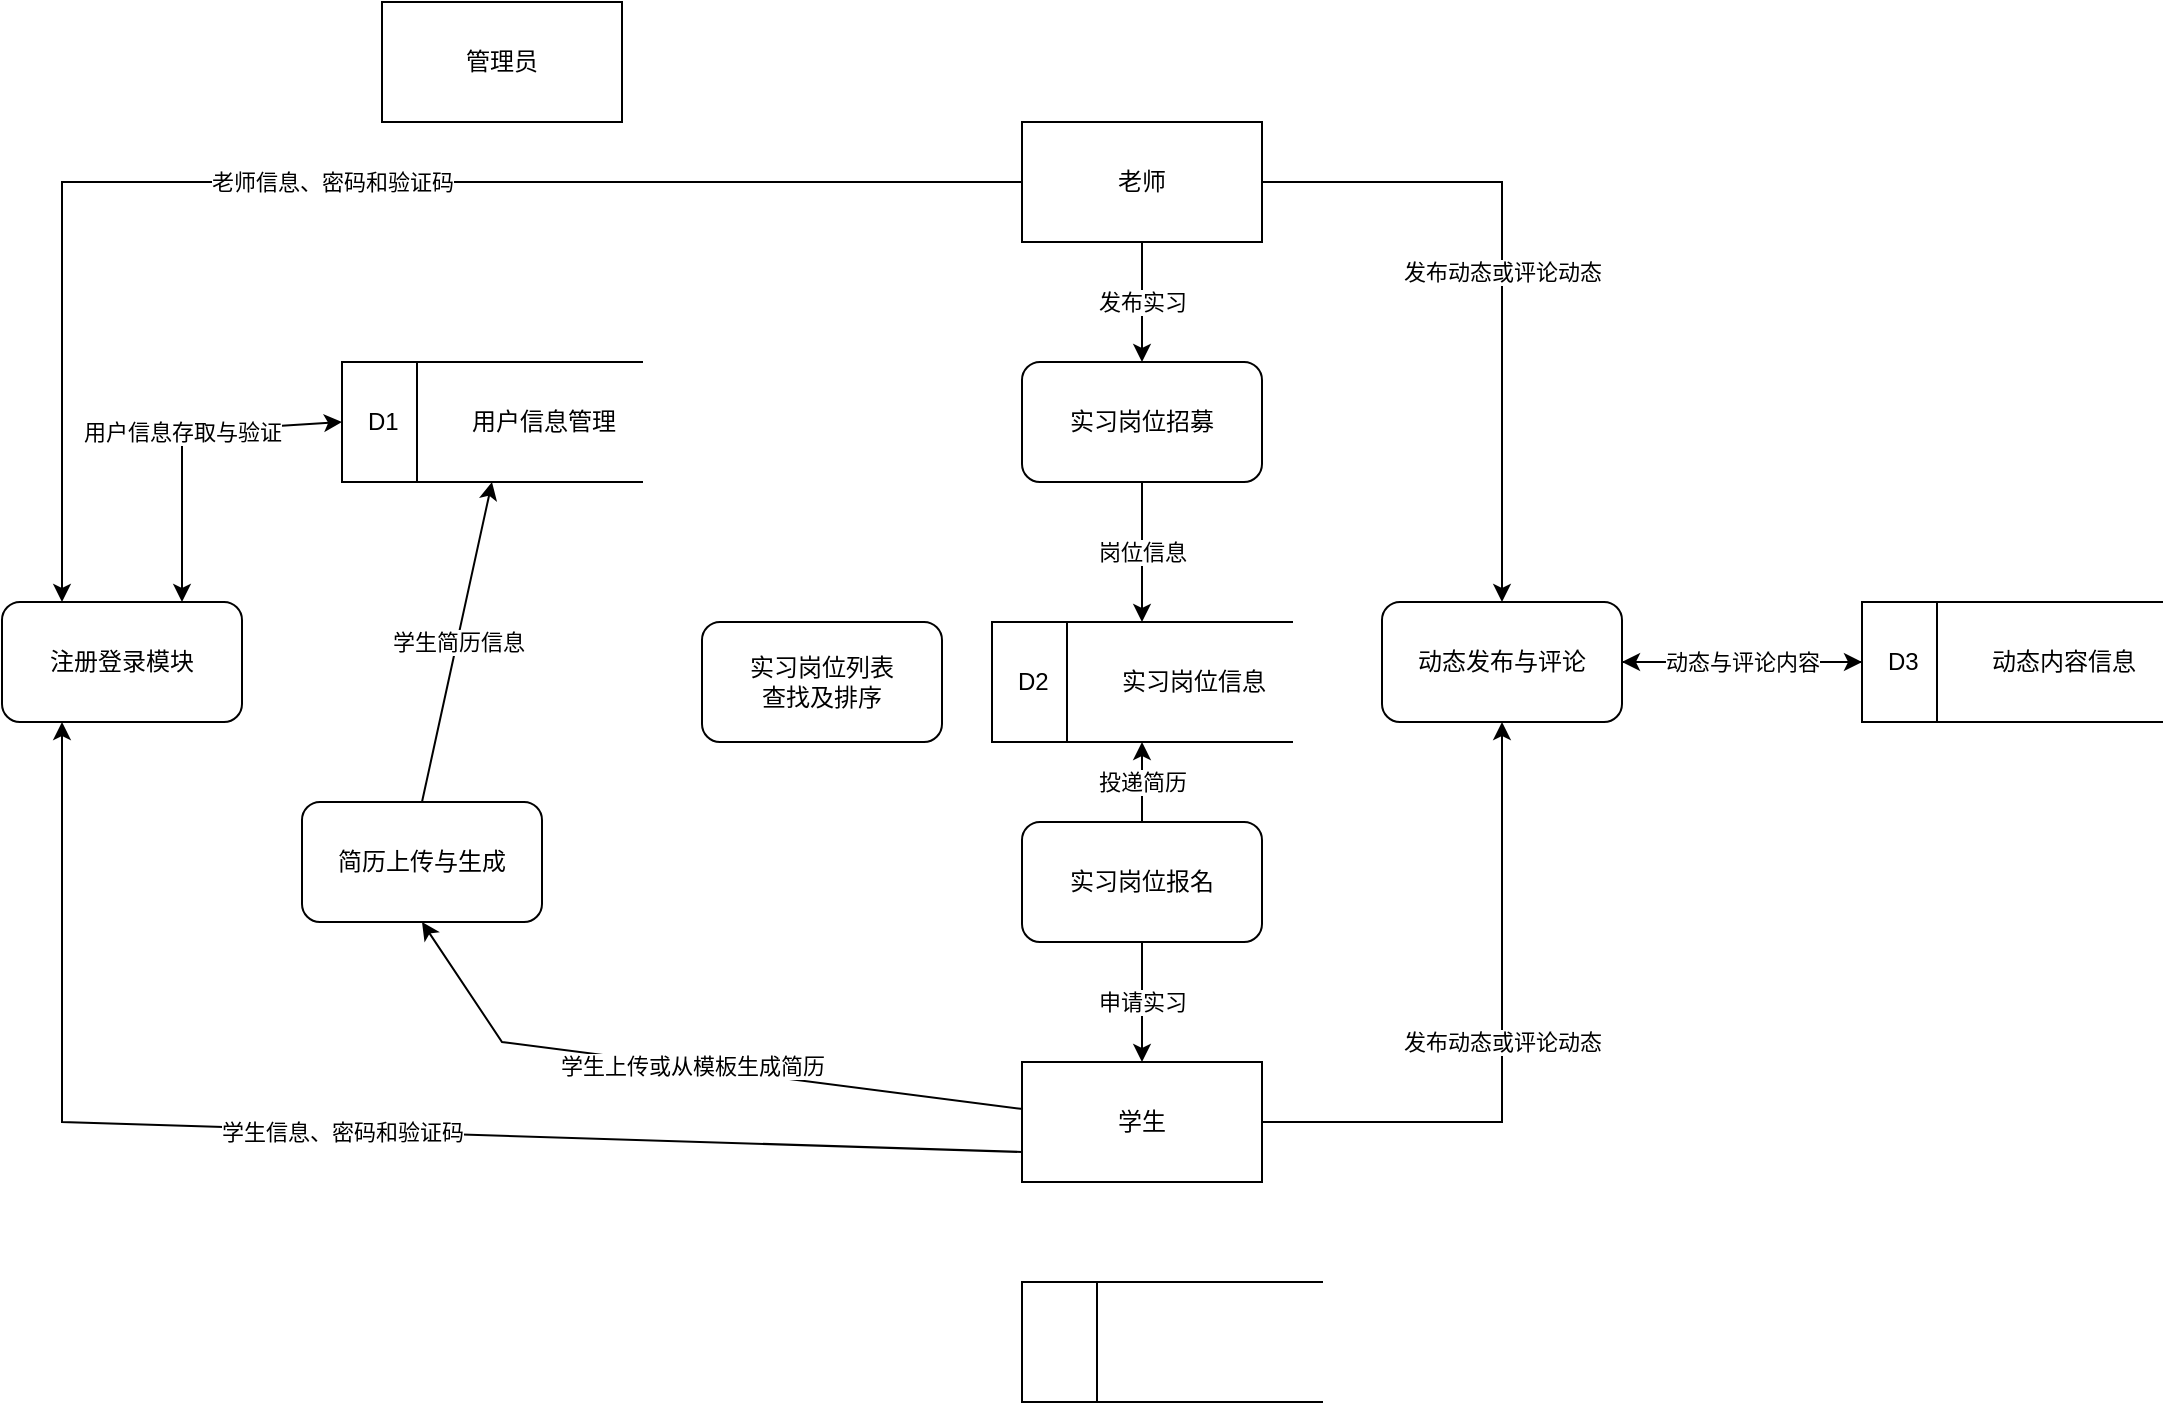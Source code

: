 <mxfile version="24.7.16">
  <diagram id="C5RBs43oDa-KdzZeNtuy" name="Page-1">
    <mxGraphModel dx="2194" dy="661" grid="1" gridSize="10" guides="1" tooltips="1" connect="1" arrows="1" fold="1" page="1" pageScale="1" pageWidth="827" pageHeight="1169" math="0" shadow="0">
      <root>
        <mxCell id="WIyWlLk6GJQsqaUBKTNV-0" />
        <mxCell id="WIyWlLk6GJQsqaUBKTNV-1" parent="WIyWlLk6GJQsqaUBKTNV-0" />
        <mxCell id="bmw_D08H3H_oYzfpfky7-0" value="学生" style="rounded=0;whiteSpace=wrap;html=1;" vertex="1" parent="WIyWlLk6GJQsqaUBKTNV-1">
          <mxGeometry x="80" y="620" width="120" height="60" as="geometry" />
        </mxCell>
        <mxCell id="bmw_D08H3H_oYzfpfky7-1" value="老师" style="rounded=0;whiteSpace=wrap;html=1;" vertex="1" parent="WIyWlLk6GJQsqaUBKTNV-1">
          <mxGeometry x="80" y="150" width="120" height="60" as="geometry" />
        </mxCell>
        <mxCell id="bmw_D08H3H_oYzfpfky7-2" value="管理员" style="rounded=0;whiteSpace=wrap;html=1;" vertex="1" parent="WIyWlLk6GJQsqaUBKTNV-1">
          <mxGeometry x="-240" y="90" width="120" height="60" as="geometry" />
        </mxCell>
        <mxCell id="bmw_D08H3H_oYzfpfky7-4" value="实习岗位招募" style="rounded=1;whiteSpace=wrap;html=1;" vertex="1" parent="WIyWlLk6GJQsqaUBKTNV-1">
          <mxGeometry x="80" y="270" width="120" height="60" as="geometry" />
        </mxCell>
        <mxCell id="bmw_D08H3H_oYzfpfky7-12" value="" style="group" vertex="1" connectable="0" parent="WIyWlLk6GJQsqaUBKTNV-1">
          <mxGeometry x="70" y="400" width="150" height="60" as="geometry" />
        </mxCell>
        <mxCell id="bmw_D08H3H_oYzfpfky7-7" value="D2&amp;nbsp; &amp;nbsp; &amp;nbsp; &amp;nbsp; &amp;nbsp; &amp;nbsp;实习岗位信息" style="shape=partialRectangle;whiteSpace=wrap;html=1;left=0;right=0;fillColor=none;movable=1;resizable=1;rotatable=1;deletable=1;editable=1;locked=0;connectable=1;" vertex="1" parent="bmw_D08H3H_oYzfpfky7-12">
          <mxGeometry x="-5" width="150" height="60" as="geometry" />
        </mxCell>
        <mxCell id="bmw_D08H3H_oYzfpfky7-9" value="" style="endArrow=none;html=1;rounded=0;entryX=0;entryY=0;entryDx=0;entryDy=0;exitX=0;exitY=1;exitDx=0;exitDy=0;movable=0;resizable=0;rotatable=0;deletable=0;editable=0;locked=1;connectable=0;" edge="1" parent="bmw_D08H3H_oYzfpfky7-12" source="bmw_D08H3H_oYzfpfky7-7" target="bmw_D08H3H_oYzfpfky7-7">
          <mxGeometry width="50" height="50" relative="1" as="geometry">
            <mxPoint x="50" y="210" as="sourcePoint" />
            <mxPoint x="100" y="160" as="targetPoint" />
          </mxGeometry>
        </mxCell>
        <mxCell id="bmw_D08H3H_oYzfpfky7-10" value="" style="endArrow=none;html=1;rounded=0;entryX=0.25;entryY=0;entryDx=0;entryDy=0;exitX=0.25;exitY=1;exitDx=0;exitDy=0;movable=0;resizable=0;rotatable=0;deletable=0;editable=0;locked=1;connectable=0;" edge="1" parent="bmw_D08H3H_oYzfpfky7-12" source="bmw_D08H3H_oYzfpfky7-7" target="bmw_D08H3H_oYzfpfky7-7">
          <mxGeometry width="50" height="50" relative="1" as="geometry">
            <mxPoint x="50" y="210" as="sourcePoint" />
            <mxPoint x="100" y="160" as="targetPoint" />
          </mxGeometry>
        </mxCell>
        <mxCell id="bmw_D08H3H_oYzfpfky7-14" value="实习岗位报名" style="rounded=1;whiteSpace=wrap;html=1;" vertex="1" parent="WIyWlLk6GJQsqaUBKTNV-1">
          <mxGeometry x="80" y="500" width="120" height="60" as="geometry" />
        </mxCell>
        <mxCell id="bmw_D08H3H_oYzfpfky7-22" value="" style="group" vertex="1" connectable="0" parent="WIyWlLk6GJQsqaUBKTNV-1">
          <mxGeometry x="80" y="730" width="150" height="60" as="geometry" />
        </mxCell>
        <mxCell id="bmw_D08H3H_oYzfpfky7-23" value="" style="shape=partialRectangle;whiteSpace=wrap;html=1;left=0;right=0;fillColor=none;movable=1;resizable=1;rotatable=1;deletable=1;editable=1;locked=0;connectable=1;" vertex="1" parent="bmw_D08H3H_oYzfpfky7-22">
          <mxGeometry width="150" height="60" as="geometry" />
        </mxCell>
        <mxCell id="bmw_D08H3H_oYzfpfky7-24" value="" style="endArrow=none;html=1;rounded=0;entryX=0;entryY=0;entryDx=0;entryDy=0;exitX=0;exitY=1;exitDx=0;exitDy=0;movable=0;resizable=0;rotatable=0;deletable=0;editable=0;locked=1;connectable=0;" edge="1" parent="bmw_D08H3H_oYzfpfky7-22" source="bmw_D08H3H_oYzfpfky7-23" target="bmw_D08H3H_oYzfpfky7-23">
          <mxGeometry width="50" height="50" relative="1" as="geometry">
            <mxPoint x="50" y="210" as="sourcePoint" />
            <mxPoint x="100" y="160" as="targetPoint" />
          </mxGeometry>
        </mxCell>
        <mxCell id="bmw_D08H3H_oYzfpfky7-25" value="" style="endArrow=none;html=1;rounded=0;entryX=0.25;entryY=0;entryDx=0;entryDy=0;exitX=0.25;exitY=1;exitDx=0;exitDy=0;movable=0;resizable=0;rotatable=0;deletable=0;editable=0;locked=1;connectable=0;" edge="1" parent="bmw_D08H3H_oYzfpfky7-22" source="bmw_D08H3H_oYzfpfky7-23" target="bmw_D08H3H_oYzfpfky7-23">
          <mxGeometry width="50" height="50" relative="1" as="geometry">
            <mxPoint x="50" y="210" as="sourcePoint" />
            <mxPoint x="100" y="160" as="targetPoint" />
          </mxGeometry>
        </mxCell>
        <mxCell id="bmw_D08H3H_oYzfpfky7-32" value="" style="endArrow=classic;html=1;rounded=0;exitX=0.5;exitY=1;exitDx=0;exitDy=0;entryX=0.5;entryY=0;entryDx=0;entryDy=0;" edge="1" parent="WIyWlLk6GJQsqaUBKTNV-1" source="bmw_D08H3H_oYzfpfky7-1" target="bmw_D08H3H_oYzfpfky7-4">
          <mxGeometry relative="1" as="geometry">
            <mxPoint x="175" y="530" as="sourcePoint" />
            <mxPoint x="275" y="530" as="targetPoint" />
          </mxGeometry>
        </mxCell>
        <mxCell id="bmw_D08H3H_oYzfpfky7-33" value="发布实习" style="edgeLabel;resizable=0;html=1;;align=center;verticalAlign=middle;" connectable="0" vertex="1" parent="bmw_D08H3H_oYzfpfky7-32">
          <mxGeometry relative="1" as="geometry" />
        </mxCell>
        <mxCell id="bmw_D08H3H_oYzfpfky7-36" value="" style="endArrow=classic;html=1;rounded=0;exitX=0.5;exitY=1;exitDx=0;exitDy=0;entryX=0.5;entryY=0;entryDx=0;entryDy=0;" edge="1" parent="WIyWlLk6GJQsqaUBKTNV-1" source="bmw_D08H3H_oYzfpfky7-4" target="bmw_D08H3H_oYzfpfky7-7">
          <mxGeometry relative="1" as="geometry">
            <mxPoint x="180" y="320" as="sourcePoint" />
            <mxPoint x="280" y="320" as="targetPoint" />
          </mxGeometry>
        </mxCell>
        <mxCell id="bmw_D08H3H_oYzfpfky7-37" value="岗位信息" style="edgeLabel;resizable=0;html=1;;align=center;verticalAlign=middle;" connectable="0" vertex="1" parent="bmw_D08H3H_oYzfpfky7-36">
          <mxGeometry relative="1" as="geometry" />
        </mxCell>
        <mxCell id="bmw_D08H3H_oYzfpfky7-38" value="" style="endArrow=classic;html=1;rounded=0;exitX=0.5;exitY=1;exitDx=0;exitDy=0;entryX=0.5;entryY=0;entryDx=0;entryDy=0;" edge="1" parent="WIyWlLk6GJQsqaUBKTNV-1" source="bmw_D08H3H_oYzfpfky7-14" target="bmw_D08H3H_oYzfpfky7-0">
          <mxGeometry relative="1" as="geometry">
            <mxPoint x="180" y="520" as="sourcePoint" />
            <mxPoint x="280" y="520" as="targetPoint" />
          </mxGeometry>
        </mxCell>
        <mxCell id="bmw_D08H3H_oYzfpfky7-39" value="申请实习" style="edgeLabel;resizable=0;html=1;;align=center;verticalAlign=middle;" connectable="0" vertex="1" parent="bmw_D08H3H_oYzfpfky7-38">
          <mxGeometry relative="1" as="geometry" />
        </mxCell>
        <mxCell id="bmw_D08H3H_oYzfpfky7-40" value="" style="endArrow=classic;html=1;rounded=0;exitX=0.5;exitY=0;exitDx=0;exitDy=0;entryX=0.5;entryY=1;entryDx=0;entryDy=0;" edge="1" parent="WIyWlLk6GJQsqaUBKTNV-1" source="bmw_D08H3H_oYzfpfky7-14" target="bmw_D08H3H_oYzfpfky7-7">
          <mxGeometry relative="1" as="geometry">
            <mxPoint x="180" y="420" as="sourcePoint" />
            <mxPoint x="280" y="420" as="targetPoint" />
          </mxGeometry>
        </mxCell>
        <mxCell id="bmw_D08H3H_oYzfpfky7-41" value="投递简历" style="edgeLabel;resizable=0;html=1;;align=center;verticalAlign=middle;" connectable="0" vertex="1" parent="bmw_D08H3H_oYzfpfky7-40">
          <mxGeometry relative="1" as="geometry" />
        </mxCell>
        <mxCell id="bmw_D08H3H_oYzfpfky7-43" value="动态发布与评论" style="rounded=1;whiteSpace=wrap;html=1;" vertex="1" parent="WIyWlLk6GJQsqaUBKTNV-1">
          <mxGeometry x="260" y="390" width="120" height="60" as="geometry" />
        </mxCell>
        <mxCell id="bmw_D08H3H_oYzfpfky7-44" value="" style="group" vertex="1" connectable="0" parent="WIyWlLk6GJQsqaUBKTNV-1">
          <mxGeometry x="500" y="390" width="150" height="60" as="geometry" />
        </mxCell>
        <mxCell id="bmw_D08H3H_oYzfpfky7-45" value="D3&amp;nbsp; &amp;nbsp; &amp;nbsp; &amp;nbsp; &amp;nbsp; &amp;nbsp;动态内容信息" style="shape=partialRectangle;whiteSpace=wrap;html=1;left=0;right=0;fillColor=none;movable=1;resizable=1;rotatable=1;deletable=1;editable=1;locked=0;connectable=1;" vertex="1" parent="bmw_D08H3H_oYzfpfky7-44">
          <mxGeometry width="150" height="60" as="geometry" />
        </mxCell>
        <mxCell id="bmw_D08H3H_oYzfpfky7-46" value="" style="endArrow=none;html=1;rounded=0;entryX=0;entryY=0;entryDx=0;entryDy=0;exitX=0;exitY=1;exitDx=0;exitDy=0;movable=0;resizable=0;rotatable=0;deletable=0;editable=0;locked=1;connectable=0;" edge="1" parent="bmw_D08H3H_oYzfpfky7-44" source="bmw_D08H3H_oYzfpfky7-45" target="bmw_D08H3H_oYzfpfky7-45">
          <mxGeometry width="50" height="50" relative="1" as="geometry">
            <mxPoint x="50" y="210" as="sourcePoint" />
            <mxPoint x="100" y="160" as="targetPoint" />
          </mxGeometry>
        </mxCell>
        <mxCell id="bmw_D08H3H_oYzfpfky7-47" value="" style="endArrow=none;html=1;rounded=0;entryX=0.25;entryY=0;entryDx=0;entryDy=0;exitX=0.25;exitY=1;exitDx=0;exitDy=0;movable=0;resizable=0;rotatable=0;deletable=0;editable=0;locked=1;connectable=0;" edge="1" parent="bmw_D08H3H_oYzfpfky7-44" source="bmw_D08H3H_oYzfpfky7-45" target="bmw_D08H3H_oYzfpfky7-45">
          <mxGeometry width="50" height="50" relative="1" as="geometry">
            <mxPoint x="50" y="210" as="sourcePoint" />
            <mxPoint x="100" y="160" as="targetPoint" />
          </mxGeometry>
        </mxCell>
        <mxCell id="bmw_D08H3H_oYzfpfky7-52" value="" style="endArrow=classic;html=1;rounded=0;exitX=0;exitY=0.5;exitDx=0;exitDy=0;entryX=1;entryY=0.5;entryDx=0;entryDy=0;" edge="1" parent="WIyWlLk6GJQsqaUBKTNV-1" source="bmw_D08H3H_oYzfpfky7-45" target="bmw_D08H3H_oYzfpfky7-43">
          <mxGeometry width="50" height="50" relative="1" as="geometry">
            <mxPoint x="490" y="360" as="sourcePoint" />
            <mxPoint x="300" y="390" as="targetPoint" />
          </mxGeometry>
        </mxCell>
        <mxCell id="bmw_D08H3H_oYzfpfky7-50" value="" style="endArrow=classic;html=1;rounded=0;exitX=1;exitY=0.5;exitDx=0;exitDy=0;entryX=0;entryY=0.5;entryDx=0;entryDy=0;" edge="1" parent="WIyWlLk6GJQsqaUBKTNV-1" source="bmw_D08H3H_oYzfpfky7-43" target="bmw_D08H3H_oYzfpfky7-45">
          <mxGeometry relative="1" as="geometry">
            <mxPoint x="290" y="540" as="sourcePoint" />
            <mxPoint x="390" y="540" as="targetPoint" />
          </mxGeometry>
        </mxCell>
        <mxCell id="bmw_D08H3H_oYzfpfky7-51" value="动态与评论内容" style="edgeLabel;resizable=0;html=1;;align=center;verticalAlign=middle;" connectable="0" vertex="1" parent="bmw_D08H3H_oYzfpfky7-50">
          <mxGeometry relative="1" as="geometry" />
        </mxCell>
        <mxCell id="bmw_D08H3H_oYzfpfky7-66" value="" style="endArrow=classic;html=1;rounded=0;exitX=1;exitY=0.5;exitDx=0;exitDy=0;entryX=0.5;entryY=0;entryDx=0;entryDy=0;" edge="1" parent="WIyWlLk6GJQsqaUBKTNV-1" source="bmw_D08H3H_oYzfpfky7-1" target="bmw_D08H3H_oYzfpfky7-43">
          <mxGeometry relative="1" as="geometry">
            <mxPoint x="300" y="410" as="sourcePoint" />
            <mxPoint x="400" y="410" as="targetPoint" />
            <Array as="points">
              <mxPoint x="320" y="180" />
            </Array>
          </mxGeometry>
        </mxCell>
        <mxCell id="bmw_D08H3H_oYzfpfky7-67" value="发布动态或评论动态" style="edgeLabel;resizable=0;html=1;;align=center;verticalAlign=middle;" connectable="0" vertex="1" parent="bmw_D08H3H_oYzfpfky7-66">
          <mxGeometry relative="1" as="geometry" />
        </mxCell>
        <mxCell id="bmw_D08H3H_oYzfpfky7-68" value="" style="endArrow=classic;html=1;rounded=0;exitX=1;exitY=0.5;exitDx=0;exitDy=0;entryX=0.5;entryY=1;entryDx=0;entryDy=0;" edge="1" parent="WIyWlLk6GJQsqaUBKTNV-1" source="bmw_D08H3H_oYzfpfky7-0" target="bmw_D08H3H_oYzfpfky7-43">
          <mxGeometry relative="1" as="geometry">
            <mxPoint x="290" y="190" as="sourcePoint" />
            <mxPoint x="410" y="400" as="targetPoint" />
            <Array as="points">
              <mxPoint x="320" y="650" />
            </Array>
          </mxGeometry>
        </mxCell>
        <mxCell id="bmw_D08H3H_oYzfpfky7-69" value="发布动态或评论动态" style="edgeLabel;resizable=0;html=1;;align=center;verticalAlign=middle;" connectable="0" vertex="1" parent="bmw_D08H3H_oYzfpfky7-68">
          <mxGeometry relative="1" as="geometry" />
        </mxCell>
        <mxCell id="bmw_D08H3H_oYzfpfky7-70" value="注册登录模块" style="rounded=1;whiteSpace=wrap;html=1;" vertex="1" parent="WIyWlLk6GJQsqaUBKTNV-1">
          <mxGeometry x="-430" y="390" width="120" height="60" as="geometry" />
        </mxCell>
        <mxCell id="bmw_D08H3H_oYzfpfky7-71" value="" style="endArrow=classic;html=1;rounded=0;exitX=0;exitY=0.5;exitDx=0;exitDy=0;entryX=0.25;entryY=0;entryDx=0;entryDy=0;" edge="1" parent="WIyWlLk6GJQsqaUBKTNV-1" source="bmw_D08H3H_oYzfpfky7-1" target="bmw_D08H3H_oYzfpfky7-70">
          <mxGeometry relative="1" as="geometry">
            <mxPoint x="80" y="370" as="sourcePoint" />
            <mxPoint x="200" y="580" as="targetPoint" />
            <Array as="points">
              <mxPoint x="-400" y="180" />
            </Array>
          </mxGeometry>
        </mxCell>
        <mxCell id="bmw_D08H3H_oYzfpfky7-72" value="老师信息、密码和验证码" style="edgeLabel;resizable=0;html=1;;align=center;verticalAlign=middle;" connectable="0" vertex="1" parent="bmw_D08H3H_oYzfpfky7-71">
          <mxGeometry relative="1" as="geometry" />
        </mxCell>
        <mxCell id="bmw_D08H3H_oYzfpfky7-73" value="" style="group" vertex="1" connectable="0" parent="WIyWlLk6GJQsqaUBKTNV-1">
          <mxGeometry x="-260" y="270" width="150" height="60" as="geometry" />
        </mxCell>
        <mxCell id="bmw_D08H3H_oYzfpfky7-74" value="D1&amp;nbsp; &amp;nbsp; &amp;nbsp; &amp;nbsp; &amp;nbsp; &amp;nbsp;用户信息管理" style="shape=partialRectangle;whiteSpace=wrap;html=1;left=0;right=0;fillColor=none;movable=1;resizable=1;rotatable=1;deletable=1;editable=1;locked=0;connectable=1;" vertex="1" parent="bmw_D08H3H_oYzfpfky7-73">
          <mxGeometry width="150" height="60" as="geometry" />
        </mxCell>
        <mxCell id="bmw_D08H3H_oYzfpfky7-75" value="" style="endArrow=none;html=1;rounded=0;entryX=0;entryY=0;entryDx=0;entryDy=0;exitX=0;exitY=1;exitDx=0;exitDy=0;movable=0;resizable=0;rotatable=0;deletable=0;editable=0;locked=1;connectable=0;" edge="1" parent="bmw_D08H3H_oYzfpfky7-73" source="bmw_D08H3H_oYzfpfky7-74" target="bmw_D08H3H_oYzfpfky7-74">
          <mxGeometry width="50" height="50" relative="1" as="geometry">
            <mxPoint x="50" y="210" as="sourcePoint" />
            <mxPoint x="100" y="160" as="targetPoint" />
          </mxGeometry>
        </mxCell>
        <mxCell id="bmw_D08H3H_oYzfpfky7-76" value="" style="endArrow=none;html=1;rounded=0;entryX=0.25;entryY=0;entryDx=0;entryDy=0;exitX=0.25;exitY=1;exitDx=0;exitDy=0;movable=0;resizable=0;rotatable=0;deletable=0;editable=0;locked=1;connectable=0;" edge="1" parent="bmw_D08H3H_oYzfpfky7-73" source="bmw_D08H3H_oYzfpfky7-74" target="bmw_D08H3H_oYzfpfky7-74">
          <mxGeometry width="50" height="50" relative="1" as="geometry">
            <mxPoint x="50" y="210" as="sourcePoint" />
            <mxPoint x="100" y="160" as="targetPoint" />
          </mxGeometry>
        </mxCell>
        <mxCell id="bmw_D08H3H_oYzfpfky7-91" value="" style="endArrow=classic;startArrow=classic;html=1;rounded=0;exitX=0.75;exitY=0;exitDx=0;exitDy=0;entryX=0;entryY=0.5;entryDx=0;entryDy=0;" edge="1" parent="WIyWlLk6GJQsqaUBKTNV-1" source="bmw_D08H3H_oYzfpfky7-70" target="bmw_D08H3H_oYzfpfky7-74">
          <mxGeometry width="50" height="50" relative="1" as="geometry">
            <mxPoint x="-40" y="515" as="sourcePoint" />
            <mxPoint x="10" y="465" as="targetPoint" />
            <Array as="points">
              <mxPoint x="-340" y="305" />
            </Array>
          </mxGeometry>
        </mxCell>
        <mxCell id="bmw_D08H3H_oYzfpfky7-92" value="用户信息存取与验证" style="edgeLabel;html=1;align=center;verticalAlign=middle;resizable=0;points=[];" vertex="1" connectable="0" parent="bmw_D08H3H_oYzfpfky7-91">
          <mxGeometry x="0.038" y="5" relative="1" as="geometry">
            <mxPoint y="5" as="offset" />
          </mxGeometry>
        </mxCell>
        <mxCell id="bmw_D08H3H_oYzfpfky7-93" value="" style="endArrow=classic;html=1;rounded=0;exitX=0;exitY=0.75;exitDx=0;exitDy=0;entryX=0.25;entryY=1;entryDx=0;entryDy=0;" edge="1" parent="WIyWlLk6GJQsqaUBKTNV-1" source="bmw_D08H3H_oYzfpfky7-0" target="bmw_D08H3H_oYzfpfky7-70">
          <mxGeometry relative="1" as="geometry">
            <mxPoint x="-140" y="370" as="sourcePoint" />
            <mxPoint x="-20" y="580" as="targetPoint" />
            <Array as="points">
              <mxPoint x="-400" y="650" />
            </Array>
          </mxGeometry>
        </mxCell>
        <mxCell id="bmw_D08H3H_oYzfpfky7-94" value="学生信息、密码和验证码" style="edgeLabel;resizable=0;html=1;;align=center;verticalAlign=middle;" connectable="0" vertex="1" parent="bmw_D08H3H_oYzfpfky7-93">
          <mxGeometry relative="1" as="geometry" />
        </mxCell>
        <mxCell id="bmw_D08H3H_oYzfpfky7-95" value="简历上传与生成" style="rounded=1;whiteSpace=wrap;html=1;" vertex="1" parent="WIyWlLk6GJQsqaUBKTNV-1">
          <mxGeometry x="-280" y="490" width="120" height="60" as="geometry" />
        </mxCell>
        <mxCell id="bmw_D08H3H_oYzfpfky7-96" value="" style="endArrow=classic;html=1;rounded=0;exitX=0.004;exitY=0.392;exitDx=0;exitDy=0;entryX=0.5;entryY=1;entryDx=0;entryDy=0;exitPerimeter=0;" edge="1" parent="WIyWlLk6GJQsqaUBKTNV-1" source="bmw_D08H3H_oYzfpfky7-0" target="bmw_D08H3H_oYzfpfky7-95">
          <mxGeometry relative="1" as="geometry">
            <mxPoint x="80" y="300" as="sourcePoint" />
            <mxPoint x="200" y="510" as="targetPoint" />
            <Array as="points">
              <mxPoint x="-180" y="610" />
            </Array>
          </mxGeometry>
        </mxCell>
        <mxCell id="bmw_D08H3H_oYzfpfky7-97" value="学生上传或从模板生成简历" style="edgeLabel;resizable=0;html=1;;align=center;verticalAlign=middle;" connectable="0" vertex="1" parent="bmw_D08H3H_oYzfpfky7-96">
          <mxGeometry relative="1" as="geometry" />
        </mxCell>
        <mxCell id="bmw_D08H3H_oYzfpfky7-98" value="" style="endArrow=classic;html=1;rounded=0;exitX=0.5;exitY=0;exitDx=0;exitDy=0;entryX=0.5;entryY=1;entryDx=0;entryDy=0;" edge="1" parent="WIyWlLk6GJQsqaUBKTNV-1" source="bmw_D08H3H_oYzfpfky7-95" target="bmw_D08H3H_oYzfpfky7-74">
          <mxGeometry relative="1" as="geometry">
            <mxPoint x="90" y="410" as="sourcePoint" />
            <mxPoint x="190" y="410" as="targetPoint" />
          </mxGeometry>
        </mxCell>
        <mxCell id="bmw_D08H3H_oYzfpfky7-99" value="学生简历信息" style="edgeLabel;resizable=0;html=1;;align=center;verticalAlign=middle;" connectable="0" vertex="1" parent="bmw_D08H3H_oYzfpfky7-98">
          <mxGeometry relative="1" as="geometry" />
        </mxCell>
        <mxCell id="bmw_D08H3H_oYzfpfky7-100" value="实习岗位列表&lt;div&gt;查找及排序&lt;/div&gt;" style="rounded=1;whiteSpace=wrap;html=1;" vertex="1" parent="WIyWlLk6GJQsqaUBKTNV-1">
          <mxGeometry x="-80" y="400" width="120" height="60" as="geometry" />
        </mxCell>
      </root>
    </mxGraphModel>
  </diagram>
</mxfile>
